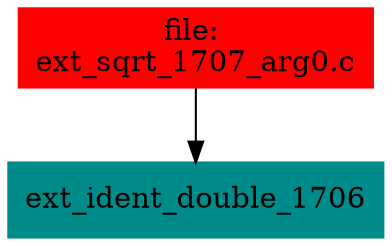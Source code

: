 digraph G {
node [shape=box]

0 [label="file: 
ext_sqrt_1707_arg0.c",color=red, style=filled]
1 [label="ext_ident_double_1706",color=cyan4, style=filled]
0 -> 1


}

